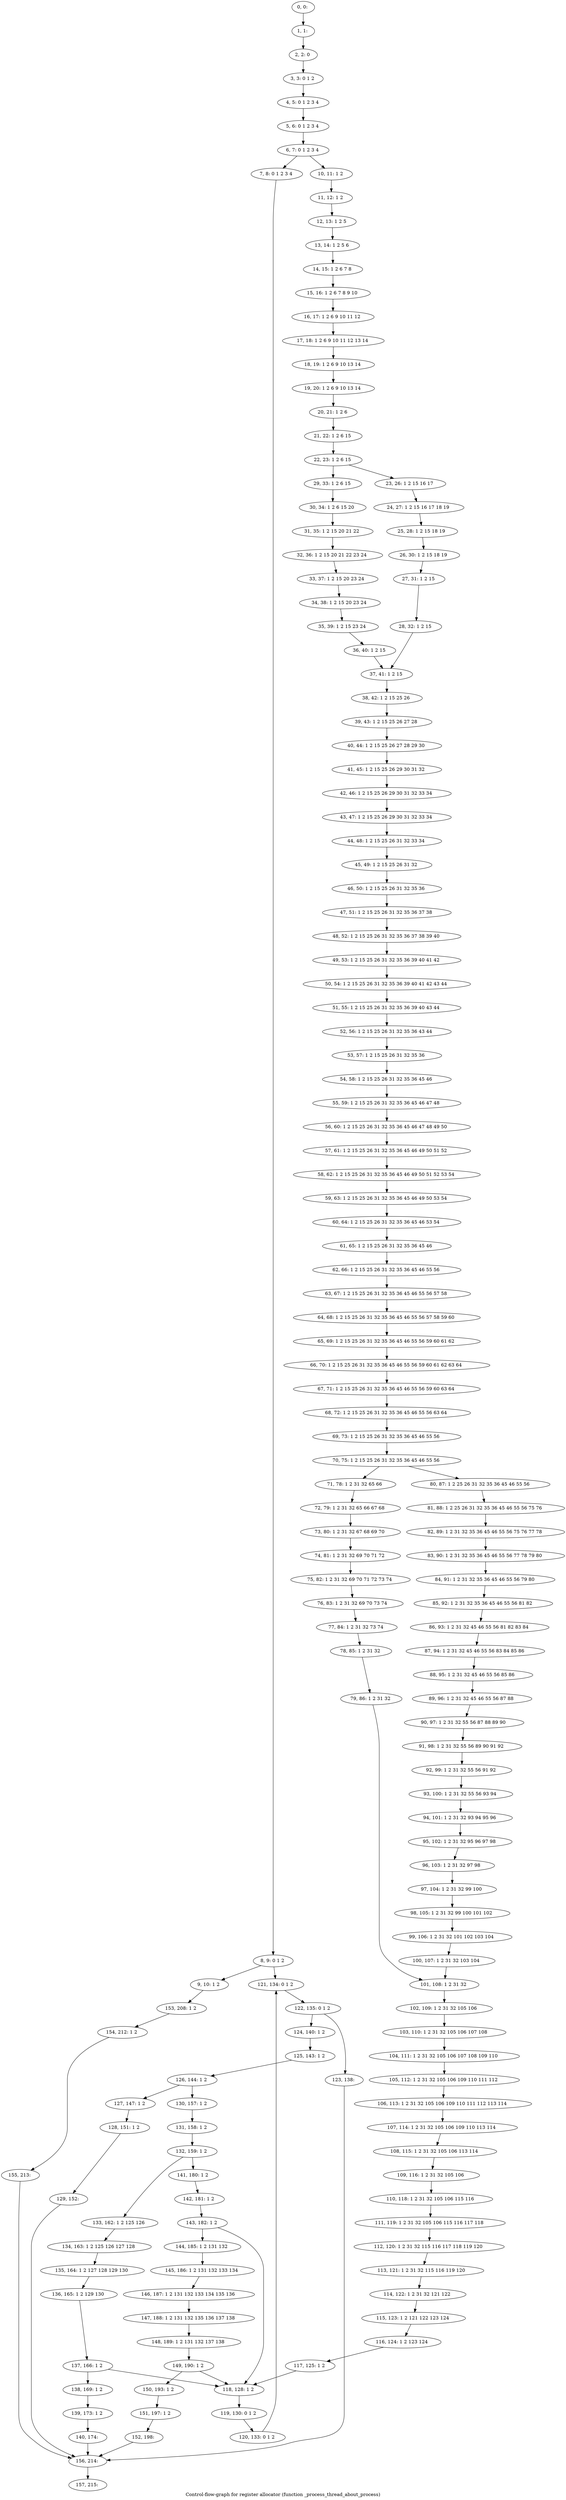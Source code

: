 digraph G {
graph [label="Control-flow-graph for register allocator (function _process_thread_about_process)"]
0[label="0, 0: "];
1[label="1, 1: "];
2[label="2, 2: 0 "];
3[label="3, 3: 0 1 2 "];
4[label="4, 5: 0 1 2 3 4 "];
5[label="5, 6: 0 1 2 3 4 "];
6[label="6, 7: 0 1 2 3 4 "];
7[label="7, 8: 0 1 2 3 4 "];
8[label="8, 9: 0 1 2 "];
9[label="9, 10: 1 2 "];
10[label="10, 11: 1 2 "];
11[label="11, 12: 1 2 "];
12[label="12, 13: 1 2 5 "];
13[label="13, 14: 1 2 5 6 "];
14[label="14, 15: 1 2 6 7 8 "];
15[label="15, 16: 1 2 6 7 8 9 10 "];
16[label="16, 17: 1 2 6 9 10 11 12 "];
17[label="17, 18: 1 2 6 9 10 11 12 13 14 "];
18[label="18, 19: 1 2 6 9 10 13 14 "];
19[label="19, 20: 1 2 6 9 10 13 14 "];
20[label="20, 21: 1 2 6 "];
21[label="21, 22: 1 2 6 15 "];
22[label="22, 23: 1 2 6 15 "];
23[label="23, 26: 1 2 15 16 17 "];
24[label="24, 27: 1 2 15 16 17 18 19 "];
25[label="25, 28: 1 2 15 18 19 "];
26[label="26, 30: 1 2 15 18 19 "];
27[label="27, 31: 1 2 15 "];
28[label="28, 32: 1 2 15 "];
29[label="29, 33: 1 2 6 15 "];
30[label="30, 34: 1 2 6 15 20 "];
31[label="31, 35: 1 2 15 20 21 22 "];
32[label="32, 36: 1 2 15 20 21 22 23 24 "];
33[label="33, 37: 1 2 15 20 23 24 "];
34[label="34, 38: 1 2 15 20 23 24 "];
35[label="35, 39: 1 2 15 23 24 "];
36[label="36, 40: 1 2 15 "];
37[label="37, 41: 1 2 15 "];
38[label="38, 42: 1 2 15 25 26 "];
39[label="39, 43: 1 2 15 25 26 27 28 "];
40[label="40, 44: 1 2 15 25 26 27 28 29 30 "];
41[label="41, 45: 1 2 15 25 26 29 30 31 32 "];
42[label="42, 46: 1 2 15 25 26 29 30 31 32 33 34 "];
43[label="43, 47: 1 2 15 25 26 29 30 31 32 33 34 "];
44[label="44, 48: 1 2 15 25 26 31 32 33 34 "];
45[label="45, 49: 1 2 15 25 26 31 32 "];
46[label="46, 50: 1 2 15 25 26 31 32 35 36 "];
47[label="47, 51: 1 2 15 25 26 31 32 35 36 37 38 "];
48[label="48, 52: 1 2 15 25 26 31 32 35 36 37 38 39 40 "];
49[label="49, 53: 1 2 15 25 26 31 32 35 36 39 40 41 42 "];
50[label="50, 54: 1 2 15 25 26 31 32 35 36 39 40 41 42 43 44 "];
51[label="51, 55: 1 2 15 25 26 31 32 35 36 39 40 43 44 "];
52[label="52, 56: 1 2 15 25 26 31 32 35 36 43 44 "];
53[label="53, 57: 1 2 15 25 26 31 32 35 36 "];
54[label="54, 58: 1 2 15 25 26 31 32 35 36 45 46 "];
55[label="55, 59: 1 2 15 25 26 31 32 35 36 45 46 47 48 "];
56[label="56, 60: 1 2 15 25 26 31 32 35 36 45 46 47 48 49 50 "];
57[label="57, 61: 1 2 15 25 26 31 32 35 36 45 46 49 50 51 52 "];
58[label="58, 62: 1 2 15 25 26 31 32 35 36 45 46 49 50 51 52 53 54 "];
59[label="59, 63: 1 2 15 25 26 31 32 35 36 45 46 49 50 53 54 "];
60[label="60, 64: 1 2 15 25 26 31 32 35 36 45 46 53 54 "];
61[label="61, 65: 1 2 15 25 26 31 32 35 36 45 46 "];
62[label="62, 66: 1 2 15 25 26 31 32 35 36 45 46 55 56 "];
63[label="63, 67: 1 2 15 25 26 31 32 35 36 45 46 55 56 57 58 "];
64[label="64, 68: 1 2 15 25 26 31 32 35 36 45 46 55 56 57 58 59 60 "];
65[label="65, 69: 1 2 15 25 26 31 32 35 36 45 46 55 56 59 60 61 62 "];
66[label="66, 70: 1 2 15 25 26 31 32 35 36 45 46 55 56 59 60 61 62 63 64 "];
67[label="67, 71: 1 2 15 25 26 31 32 35 36 45 46 55 56 59 60 63 64 "];
68[label="68, 72: 1 2 15 25 26 31 32 35 36 45 46 55 56 63 64 "];
69[label="69, 73: 1 2 15 25 26 31 32 35 36 45 46 55 56 "];
70[label="70, 75: 1 2 15 25 26 31 32 35 36 45 46 55 56 "];
71[label="71, 78: 1 2 31 32 65 66 "];
72[label="72, 79: 1 2 31 32 65 66 67 68 "];
73[label="73, 80: 1 2 31 32 67 68 69 70 "];
74[label="74, 81: 1 2 31 32 69 70 71 72 "];
75[label="75, 82: 1 2 31 32 69 70 71 72 73 74 "];
76[label="76, 83: 1 2 31 32 69 70 73 74 "];
77[label="77, 84: 1 2 31 32 73 74 "];
78[label="78, 85: 1 2 31 32 "];
79[label="79, 86: 1 2 31 32 "];
80[label="80, 87: 1 2 25 26 31 32 35 36 45 46 55 56 "];
81[label="81, 88: 1 2 25 26 31 32 35 36 45 46 55 56 75 76 "];
82[label="82, 89: 1 2 31 32 35 36 45 46 55 56 75 76 77 78 "];
83[label="83, 90: 1 2 31 32 35 36 45 46 55 56 77 78 79 80 "];
84[label="84, 91: 1 2 31 32 35 36 45 46 55 56 79 80 "];
85[label="85, 92: 1 2 31 32 35 36 45 46 55 56 81 82 "];
86[label="86, 93: 1 2 31 32 45 46 55 56 81 82 83 84 "];
87[label="87, 94: 1 2 31 32 45 46 55 56 83 84 85 86 "];
88[label="88, 95: 1 2 31 32 45 46 55 56 85 86 "];
89[label="89, 96: 1 2 31 32 45 46 55 56 87 88 "];
90[label="90, 97: 1 2 31 32 55 56 87 88 89 90 "];
91[label="91, 98: 1 2 31 32 55 56 89 90 91 92 "];
92[label="92, 99: 1 2 31 32 55 56 91 92 "];
93[label="93, 100: 1 2 31 32 55 56 93 94 "];
94[label="94, 101: 1 2 31 32 93 94 95 96 "];
95[label="95, 102: 1 2 31 32 95 96 97 98 "];
96[label="96, 103: 1 2 31 32 97 98 "];
97[label="97, 104: 1 2 31 32 99 100 "];
98[label="98, 105: 1 2 31 32 99 100 101 102 "];
99[label="99, 106: 1 2 31 32 101 102 103 104 "];
100[label="100, 107: 1 2 31 32 103 104 "];
101[label="101, 108: 1 2 31 32 "];
102[label="102, 109: 1 2 31 32 105 106 "];
103[label="103, 110: 1 2 31 32 105 106 107 108 "];
104[label="104, 111: 1 2 31 32 105 106 107 108 109 110 "];
105[label="105, 112: 1 2 31 32 105 106 109 110 111 112 "];
106[label="106, 113: 1 2 31 32 105 106 109 110 111 112 113 114 "];
107[label="107, 114: 1 2 31 32 105 106 109 110 113 114 "];
108[label="108, 115: 1 2 31 32 105 106 113 114 "];
109[label="109, 116: 1 2 31 32 105 106 "];
110[label="110, 118: 1 2 31 32 105 106 115 116 "];
111[label="111, 119: 1 2 31 32 105 106 115 116 117 118 "];
112[label="112, 120: 1 2 31 32 115 116 117 118 119 120 "];
113[label="113, 121: 1 2 31 32 115 116 119 120 "];
114[label="114, 122: 1 2 31 32 121 122 "];
115[label="115, 123: 1 2 121 122 123 124 "];
116[label="116, 124: 1 2 123 124 "];
117[label="117, 125: 1 2 "];
118[label="118, 128: 1 2 "];
119[label="119, 130: 0 1 2 "];
120[label="120, 133: 0 1 2 "];
121[label="121, 134: 0 1 2 "];
122[label="122, 135: 0 1 2 "];
123[label="123, 138: "];
124[label="124, 140: 1 2 "];
125[label="125, 143: 1 2 "];
126[label="126, 144: 1 2 "];
127[label="127, 147: 1 2 "];
128[label="128, 151: 1 2 "];
129[label="129, 152: "];
130[label="130, 157: 1 2 "];
131[label="131, 158: 1 2 "];
132[label="132, 159: 1 2 "];
133[label="133, 162: 1 2 125 126 "];
134[label="134, 163: 1 2 125 126 127 128 "];
135[label="135, 164: 1 2 127 128 129 130 "];
136[label="136, 165: 1 2 129 130 "];
137[label="137, 166: 1 2 "];
138[label="138, 169: 1 2 "];
139[label="139, 173: 1 2 "];
140[label="140, 174: "];
141[label="141, 180: 1 2 "];
142[label="142, 181: 1 2 "];
143[label="143, 182: 1 2 "];
144[label="144, 185: 1 2 131 132 "];
145[label="145, 186: 1 2 131 132 133 134 "];
146[label="146, 187: 1 2 131 132 133 134 135 136 "];
147[label="147, 188: 1 2 131 132 135 136 137 138 "];
148[label="148, 189: 1 2 131 132 137 138 "];
149[label="149, 190: 1 2 "];
150[label="150, 193: 1 2 "];
151[label="151, 197: 1 2 "];
152[label="152, 198: "];
153[label="153, 208: 1 2 "];
154[label="154, 212: 1 2 "];
155[label="155, 213: "];
156[label="156, 214: "];
157[label="157, 215: "];
0->1 ;
1->2 ;
2->3 ;
3->4 ;
4->5 ;
5->6 ;
6->7 ;
6->10 ;
7->8 ;
8->9 ;
8->121 ;
9->153 ;
10->11 ;
11->12 ;
12->13 ;
13->14 ;
14->15 ;
15->16 ;
16->17 ;
17->18 ;
18->19 ;
19->20 ;
20->21 ;
21->22 ;
22->23 ;
22->29 ;
23->24 ;
24->25 ;
25->26 ;
26->27 ;
27->28 ;
28->37 ;
29->30 ;
30->31 ;
31->32 ;
32->33 ;
33->34 ;
34->35 ;
35->36 ;
36->37 ;
37->38 ;
38->39 ;
39->40 ;
40->41 ;
41->42 ;
42->43 ;
43->44 ;
44->45 ;
45->46 ;
46->47 ;
47->48 ;
48->49 ;
49->50 ;
50->51 ;
51->52 ;
52->53 ;
53->54 ;
54->55 ;
55->56 ;
56->57 ;
57->58 ;
58->59 ;
59->60 ;
60->61 ;
61->62 ;
62->63 ;
63->64 ;
64->65 ;
65->66 ;
66->67 ;
67->68 ;
68->69 ;
69->70 ;
70->71 ;
70->80 ;
71->72 ;
72->73 ;
73->74 ;
74->75 ;
75->76 ;
76->77 ;
77->78 ;
78->79 ;
79->101 ;
80->81 ;
81->82 ;
82->83 ;
83->84 ;
84->85 ;
85->86 ;
86->87 ;
87->88 ;
88->89 ;
89->90 ;
90->91 ;
91->92 ;
92->93 ;
93->94 ;
94->95 ;
95->96 ;
96->97 ;
97->98 ;
98->99 ;
99->100 ;
100->101 ;
101->102 ;
102->103 ;
103->104 ;
104->105 ;
105->106 ;
106->107 ;
107->108 ;
108->109 ;
109->110 ;
110->111 ;
111->112 ;
112->113 ;
113->114 ;
114->115 ;
115->116 ;
116->117 ;
117->118 ;
118->119 ;
119->120 ;
120->121 ;
121->122 ;
122->123 ;
122->124 ;
123->156 ;
124->125 ;
125->126 ;
126->127 ;
126->130 ;
127->128 ;
128->129 ;
129->156 ;
130->131 ;
131->132 ;
132->133 ;
132->141 ;
133->134 ;
134->135 ;
135->136 ;
136->137 ;
137->138 ;
137->118 ;
138->139 ;
139->140 ;
140->156 ;
141->142 ;
142->143 ;
143->144 ;
143->118 ;
144->145 ;
145->146 ;
146->147 ;
147->148 ;
148->149 ;
149->150 ;
149->118 ;
150->151 ;
151->152 ;
152->156 ;
153->154 ;
154->155 ;
155->156 ;
156->157 ;
}
